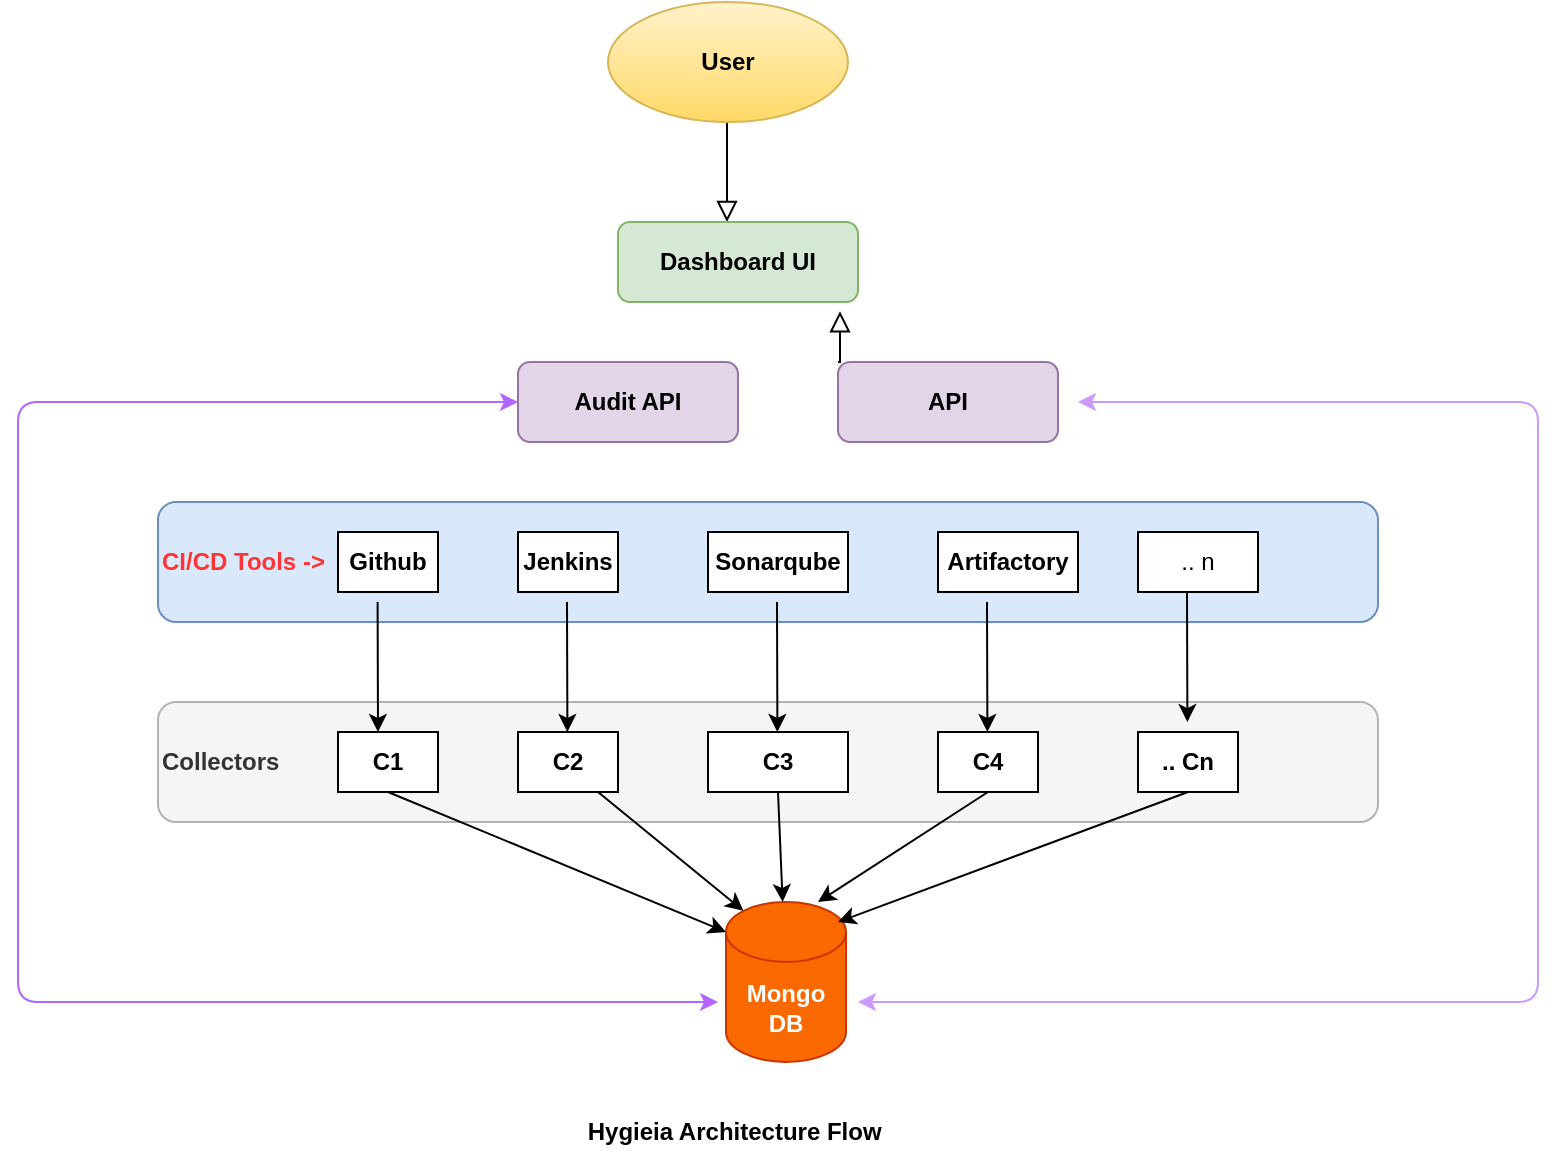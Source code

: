 <mxfile version="14.3.2" type="github">
  <diagram id="C5RBs43oDa-KdzZeNtuy" name="Page-1">
    <mxGraphModel dx="919" dy="614" grid="1" gridSize="10" guides="1" tooltips="1" connect="1" arrows="1" fold="1" page="1" pageScale="1" pageWidth="827" pageHeight="1169" math="0" shadow="0">
      <root>
        <mxCell id="WIyWlLk6GJQsqaUBKTNV-0" />
        <mxCell id="WIyWlLk6GJQsqaUBKTNV-1" parent="WIyWlLk6GJQsqaUBKTNV-0" />
        <mxCell id="WIyWlLk6GJQsqaUBKTNV-2" value="" style="rounded=0;html=1;jettySize=auto;orthogonalLoop=1;fontSize=11;endArrow=block;endFill=0;endSize=8;strokeWidth=1;shadow=0;labelBackgroundColor=none;edgeStyle=orthogonalEdgeStyle;" parent="WIyWlLk6GJQsqaUBKTNV-1" edge="1">
          <mxGeometry relative="1" as="geometry">
            <mxPoint x="384.5" y="70" as="sourcePoint" />
            <mxPoint x="384.5" y="120" as="targetPoint" />
          </mxGeometry>
        </mxCell>
        <mxCell id="VYM7CoJNfjb9k-UQckY3-0" value="User" style="ellipse;whiteSpace=wrap;html=1;fontStyle=1;fillColor=#fff2cc;strokeColor=#d6b656;gradientColor=#ffd966;" vertex="1" parent="WIyWlLk6GJQsqaUBKTNV-1">
          <mxGeometry x="325" y="10" width="120" height="60" as="geometry" />
        </mxCell>
        <mxCell id="VYM7CoJNfjb9k-UQckY3-1" value="Dashboard UI" style="whiteSpace=wrap;html=1;rounded=1;shadow=0;strokeWidth=1;glass=0;fillColor=#d5e8d4;strokeColor=#82b366;fontStyle=1" vertex="1" parent="WIyWlLk6GJQsqaUBKTNV-1">
          <mxGeometry x="330" y="120" width="120" height="40" as="geometry" />
        </mxCell>
        <mxCell id="VYM7CoJNfjb9k-UQckY3-3" value="&lt;b&gt;&lt;font color=&quot;#ff3333&quot;&gt;CI/CD Tools -&amp;gt;&lt;/font&gt;&lt;/b&gt;" style="whiteSpace=wrap;html=1;rounded=1;shadow=0;strokeWidth=1;glass=0;align=left;fillColor=#dae8fc;strokeColor=#6c8ebf;" vertex="1" parent="WIyWlLk6GJQsqaUBKTNV-1">
          <mxGeometry x="100" y="260" width="610" height="60" as="geometry" />
        </mxCell>
        <mxCell id="VYM7CoJNfjb9k-UQckY3-6" value="Github" style="rounded=0;whiteSpace=wrap;html=1;fontStyle=1" vertex="1" parent="WIyWlLk6GJQsqaUBKTNV-1">
          <mxGeometry x="190" y="275" width="50" height="30" as="geometry" />
        </mxCell>
        <mxCell id="VYM7CoJNfjb9k-UQckY3-7" value="Jenkins" style="rounded=0;whiteSpace=wrap;html=1;fontStyle=1" vertex="1" parent="WIyWlLk6GJQsqaUBKTNV-1">
          <mxGeometry x="280" y="275" width="50" height="30" as="geometry" />
        </mxCell>
        <mxCell id="VYM7CoJNfjb9k-UQckY3-8" value="Sonarqube" style="rounded=0;whiteSpace=wrap;html=1;fontStyle=1" vertex="1" parent="WIyWlLk6GJQsqaUBKTNV-1">
          <mxGeometry x="375" y="275" width="70" height="30" as="geometry" />
        </mxCell>
        <mxCell id="VYM7CoJNfjb9k-UQckY3-9" value="Artifactory" style="rounded=0;whiteSpace=wrap;html=1;fontStyle=1" vertex="1" parent="WIyWlLk6GJQsqaUBKTNV-1">
          <mxGeometry x="490" y="275" width="70" height="30" as="geometry" />
        </mxCell>
        <mxCell id="VYM7CoJNfjb9k-UQckY3-12" value=".. n" style="rounded=0;whiteSpace=wrap;html=1;" vertex="1" parent="WIyWlLk6GJQsqaUBKTNV-1">
          <mxGeometry x="590" y="275" width="60" height="30" as="geometry" />
        </mxCell>
        <mxCell id="VYM7CoJNfjb9k-UQckY3-21" value="&lt;b&gt;Collectors&lt;/b&gt;" style="whiteSpace=wrap;html=1;rounded=1;shadow=0;strokeWidth=1;glass=0;align=left;fillColor=#f5f5f5;fontColor=#333333;strokeColor=#B3B3B3;" vertex="1" parent="WIyWlLk6GJQsqaUBKTNV-1">
          <mxGeometry x="100" y="360" width="610" height="60" as="geometry" />
        </mxCell>
        <mxCell id="VYM7CoJNfjb9k-UQckY3-22" value="C1" style="rounded=0;whiteSpace=wrap;html=1;fontStyle=1" vertex="1" parent="WIyWlLk6GJQsqaUBKTNV-1">
          <mxGeometry x="190" y="375" width="50" height="30" as="geometry" />
        </mxCell>
        <mxCell id="VYM7CoJNfjb9k-UQckY3-23" value="C2" style="rounded=0;whiteSpace=wrap;html=1;fontStyle=1" vertex="1" parent="WIyWlLk6GJQsqaUBKTNV-1">
          <mxGeometry x="280" y="375" width="50" height="30" as="geometry" />
        </mxCell>
        <mxCell id="VYM7CoJNfjb9k-UQckY3-24" value="C3" style="rounded=0;whiteSpace=wrap;html=1;fontStyle=1" vertex="1" parent="WIyWlLk6GJQsqaUBKTNV-1">
          <mxGeometry x="375" y="375" width="70" height="30" as="geometry" />
        </mxCell>
        <mxCell id="VYM7CoJNfjb9k-UQckY3-25" value="C4" style="rounded=0;whiteSpace=wrap;html=1;fontStyle=1" vertex="1" parent="WIyWlLk6GJQsqaUBKTNV-1">
          <mxGeometry x="490" y="375" width="50" height="30" as="geometry" />
        </mxCell>
        <mxCell id="VYM7CoJNfjb9k-UQckY3-26" value=".. Cn" style="rounded=0;whiteSpace=wrap;html=1;fontStyle=1" vertex="1" parent="WIyWlLk6GJQsqaUBKTNV-1">
          <mxGeometry x="590" y="375" width="50" height="30" as="geometry" />
        </mxCell>
        <mxCell id="VYM7CoJNfjb9k-UQckY3-27" value="Mongo DB" style="shape=cylinder3;whiteSpace=wrap;html=1;boundedLbl=1;backgroundOutline=1;size=15;fillColor=#fa6800;strokeColor=#C73500;fontStyle=1;fontColor=#ffffff;" vertex="1" parent="WIyWlLk6GJQsqaUBKTNV-1">
          <mxGeometry x="384" y="460" width="60" height="80" as="geometry" />
        </mxCell>
        <mxCell id="VYM7CoJNfjb9k-UQckY3-33" value="" style="endArrow=classic;html=1;exitX=0.5;exitY=1;exitDx=0;exitDy=0;" edge="1" parent="WIyWlLk6GJQsqaUBKTNV-1" source="VYM7CoJNfjb9k-UQckY3-24" target="VYM7CoJNfjb9k-UQckY3-27">
          <mxGeometry width="50" height="50" relative="1" as="geometry">
            <mxPoint x="320" y="320" as="sourcePoint" />
            <mxPoint x="414" y="460" as="targetPoint" />
            <Array as="points" />
          </mxGeometry>
        </mxCell>
        <mxCell id="VYM7CoJNfjb9k-UQckY3-34" value="" style="endArrow=classic;html=1;exitX=0.5;exitY=1;exitDx=0;exitDy=0;entryX=0.145;entryY=0;entryDx=0;entryDy=4.35;entryPerimeter=0;" edge="1" parent="WIyWlLk6GJQsqaUBKTNV-1" target="VYM7CoJNfjb9k-UQckY3-27">
          <mxGeometry width="50" height="50" relative="1" as="geometry">
            <mxPoint x="320" y="405" as="sourcePoint" />
            <mxPoint x="322.316" y="460" as="targetPoint" />
            <Array as="points" />
          </mxGeometry>
        </mxCell>
        <mxCell id="VYM7CoJNfjb9k-UQckY3-35" value="" style="endArrow=classic;html=1;exitX=0.5;exitY=1;exitDx=0;exitDy=0;" edge="1" parent="WIyWlLk6GJQsqaUBKTNV-1" source="VYM7CoJNfjb9k-UQckY3-25">
          <mxGeometry width="50" height="50" relative="1" as="geometry">
            <mxPoint x="513.84" y="415" as="sourcePoint" />
            <mxPoint x="430" y="460" as="targetPoint" />
            <Array as="points" />
          </mxGeometry>
        </mxCell>
        <mxCell id="VYM7CoJNfjb9k-UQckY3-36" value="" style="endArrow=classic;html=1;exitX=0.5;exitY=1;exitDx=0;exitDy=0;entryX=0;entryY=0;entryDx=0;entryDy=15;entryPerimeter=0;" edge="1" parent="WIyWlLk6GJQsqaUBKTNV-1" source="VYM7CoJNfjb9k-UQckY3-22" target="VYM7CoJNfjb9k-UQckY3-27">
          <mxGeometry width="50" height="50" relative="1" as="geometry">
            <mxPoint x="213.84" y="420" as="sourcePoint" />
            <mxPoint x="216.156" y="475" as="targetPoint" />
            <Array as="points" />
          </mxGeometry>
        </mxCell>
        <mxCell id="VYM7CoJNfjb9k-UQckY3-37" value="" style="endArrow=classic;html=1;exitX=0.5;exitY=1;exitDx=0;exitDy=0;" edge="1" parent="WIyWlLk6GJQsqaUBKTNV-1" source="VYM7CoJNfjb9k-UQckY3-26">
          <mxGeometry width="50" height="50" relative="1" as="geometry">
            <mxPoint x="523.84" y="425" as="sourcePoint" />
            <mxPoint x="440" y="470" as="targetPoint" />
            <Array as="points" />
          </mxGeometry>
        </mxCell>
        <mxCell id="VYM7CoJNfjb9k-UQckY3-38" value="" style="endArrow=classic;html=1;exitX=0.18;exitY=0.833;exitDx=0;exitDy=0;exitPerimeter=0;" edge="1" parent="WIyWlLk6GJQsqaUBKTNV-1" source="VYM7CoJNfjb9k-UQckY3-3">
          <mxGeometry width="50" height="50" relative="1" as="geometry">
            <mxPoint x="160" y="425" as="sourcePoint" />
            <mxPoint x="210" y="375" as="targetPoint" />
          </mxGeometry>
        </mxCell>
        <mxCell id="VYM7CoJNfjb9k-UQckY3-39" value="" style="endArrow=classic;html=1;exitX=0.18;exitY=0.833;exitDx=0;exitDy=0;exitPerimeter=0;" edge="1" parent="WIyWlLk6GJQsqaUBKTNV-1">
          <mxGeometry width="50" height="50" relative="1" as="geometry">
            <mxPoint x="409.5" y="309.98" as="sourcePoint" />
            <mxPoint x="409.7" y="375" as="targetPoint" />
          </mxGeometry>
        </mxCell>
        <mxCell id="VYM7CoJNfjb9k-UQckY3-40" value="" style="endArrow=classic;html=1;exitX=0.18;exitY=0.833;exitDx=0;exitDy=0;exitPerimeter=0;" edge="1" parent="WIyWlLk6GJQsqaUBKTNV-1">
          <mxGeometry width="50" height="50" relative="1" as="geometry">
            <mxPoint x="514.5" y="309.98" as="sourcePoint" />
            <mxPoint x="514.7" y="375" as="targetPoint" />
          </mxGeometry>
        </mxCell>
        <mxCell id="VYM7CoJNfjb9k-UQckY3-41" value="" style="endArrow=classic;html=1;exitX=0.18;exitY=0.833;exitDx=0;exitDy=0;exitPerimeter=0;" edge="1" parent="WIyWlLk6GJQsqaUBKTNV-1">
          <mxGeometry width="50" height="50" relative="1" as="geometry">
            <mxPoint x="614.5" y="305" as="sourcePoint" />
            <mxPoint x="614.7" y="370.02" as="targetPoint" />
          </mxGeometry>
        </mxCell>
        <mxCell id="VYM7CoJNfjb9k-UQckY3-42" value="" style="endArrow=classic;html=1;exitX=0.18;exitY=0.833;exitDx=0;exitDy=0;exitPerimeter=0;" edge="1" parent="WIyWlLk6GJQsqaUBKTNV-1">
          <mxGeometry width="50" height="50" relative="1" as="geometry">
            <mxPoint x="304.5" y="309.98" as="sourcePoint" />
            <mxPoint x="304.7" y="375" as="targetPoint" />
          </mxGeometry>
        </mxCell>
        <mxCell id="VYM7CoJNfjb9k-UQckY3-43" value="Audit API" style="whiteSpace=wrap;html=1;rounded=1;shadow=0;strokeWidth=1;glass=0;fillColor=#e1d5e7;strokeColor=#9673a6;fontStyle=1" vertex="1" parent="WIyWlLk6GJQsqaUBKTNV-1">
          <mxGeometry x="280" y="190" width="110" height="40" as="geometry" />
        </mxCell>
        <mxCell id="VYM7CoJNfjb9k-UQckY3-44" value="API" style="whiteSpace=wrap;html=1;rounded=1;shadow=0;strokeWidth=1;glass=0;fillColor=#e1d5e7;strokeColor=#9673a6;fontStyle=1" vertex="1" parent="WIyWlLk6GJQsqaUBKTNV-1">
          <mxGeometry x="440" y="190" width="110" height="40" as="geometry" />
        </mxCell>
        <mxCell id="VYM7CoJNfjb9k-UQckY3-45" value="" style="endArrow=classic;startArrow=classic;html=1;entryX=0;entryY=0.5;entryDx=0;entryDy=0;strokeColor=#B266FF;" edge="1" parent="WIyWlLk6GJQsqaUBKTNV-1" target="VYM7CoJNfjb9k-UQckY3-43">
          <mxGeometry width="50" height="50" relative="1" as="geometry">
            <mxPoint x="380" y="510" as="sourcePoint" />
            <mxPoint x="370" y="170" as="targetPoint" />
            <Array as="points">
              <mxPoint x="30" y="510" />
              <mxPoint x="30" y="210" />
            </Array>
          </mxGeometry>
        </mxCell>
        <mxCell id="VYM7CoJNfjb9k-UQckY3-46" value="" style="endArrow=classic;startArrow=classic;html=1;strokeColor=#CC99FF;" edge="1" parent="WIyWlLk6GJQsqaUBKTNV-1">
          <mxGeometry width="50" height="50" relative="1" as="geometry">
            <mxPoint x="450" y="510" as="sourcePoint" />
            <mxPoint x="560" y="210" as="targetPoint" />
            <Array as="points">
              <mxPoint x="790" y="510" />
              <mxPoint x="790" y="210" />
            </Array>
          </mxGeometry>
        </mxCell>
        <mxCell id="VYM7CoJNfjb9k-UQckY3-47" value="" style="rounded=0;html=1;jettySize=auto;orthogonalLoop=1;fontSize=11;endArrow=block;endFill=0;endSize=8;strokeWidth=1;shadow=0;labelBackgroundColor=none;edgeStyle=orthogonalEdgeStyle;exitX=0;exitY=0;exitDx=0;exitDy=0;entryX=0.925;entryY=1.115;entryDx=0;entryDy=0;entryPerimeter=0;" edge="1" parent="WIyWlLk6GJQsqaUBKTNV-1" source="VYM7CoJNfjb9k-UQckY3-44" target="VYM7CoJNfjb9k-UQckY3-1">
          <mxGeometry relative="1" as="geometry">
            <mxPoint x="394.5" y="80" as="sourcePoint" />
            <mxPoint x="430" y="170" as="targetPoint" />
          </mxGeometry>
        </mxCell>
        <mxCell id="VYM7CoJNfjb9k-UQckY3-51" value="Hygieia Architecture Flow&amp;nbsp;" style="text;html=1;strokeColor=none;fillColor=none;align=center;verticalAlign=middle;whiteSpace=wrap;rounded=0;fontStyle=1" vertex="1" parent="WIyWlLk6GJQsqaUBKTNV-1">
          <mxGeometry x="250" y="560" width="280" height="30" as="geometry" />
        </mxCell>
      </root>
    </mxGraphModel>
  </diagram>
</mxfile>
